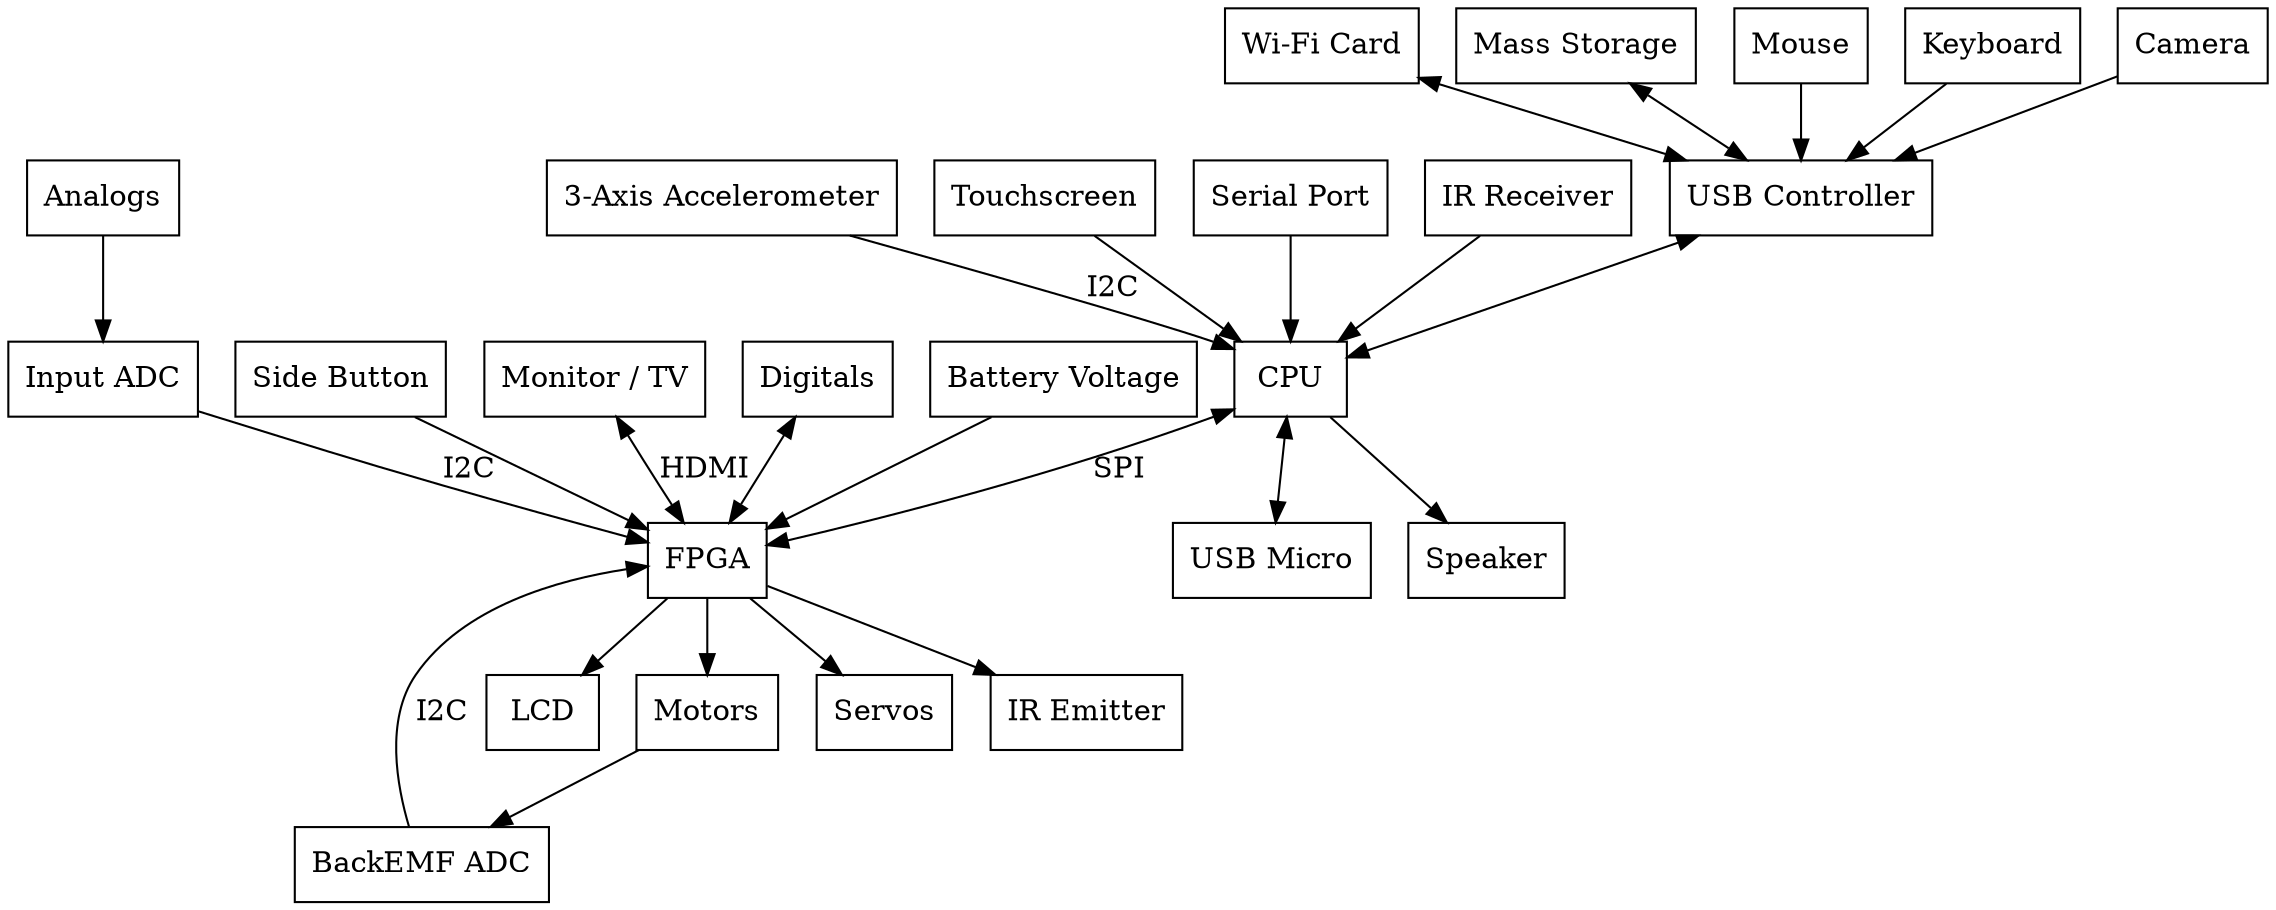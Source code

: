 
digraph hardware_overview {
	overlap=scale;
	splines=spline;
	ratio=auto;
	normalize=true;
	
	node [shape=box];
	
	"USB Controller" -> CPU [dir=both];
	"BackEMF ADC" -> FPGA [label=I2C];
	"3-Axis Accelerometer" -> CPU [label=I2C];
	"Wi-Fi Card" -> "USB Controller" [dir=both];
	
	CPU -> FPGA [label="SPI" dir=both len=0.7];
	
	CPU -> "USB Micro" [dir=both];
	
	"Input ADC" -> FPGA [label=I2C];
	
	"Mass Storage" -> "USB Controller" [dir=both];
	Mouse -> "USB Controller";
	Keyboard -> "USB Controller";
	Camera -> "USB Controller";

	FPGA -> LCD;
	Touchscreen -> CPU;
	"Side Button" -> FPGA;
	"Monitor / TV" -> FPGA [label="HDMI" dir=both];
	
	FPGA -> Motors;
	FPGA -> Servos;
	Digitals -> FPGA [dir=both];
	Analogs -> "Input ADC";
	Motors -> "BackEMF ADC";
	
	"Serial Port" -> CPU
	FPGA -> "IR Emitter"
	"Battery Voltage" -> FPGA
	"IR Receiver" -> CPU
	
	CPU -> Speaker
}